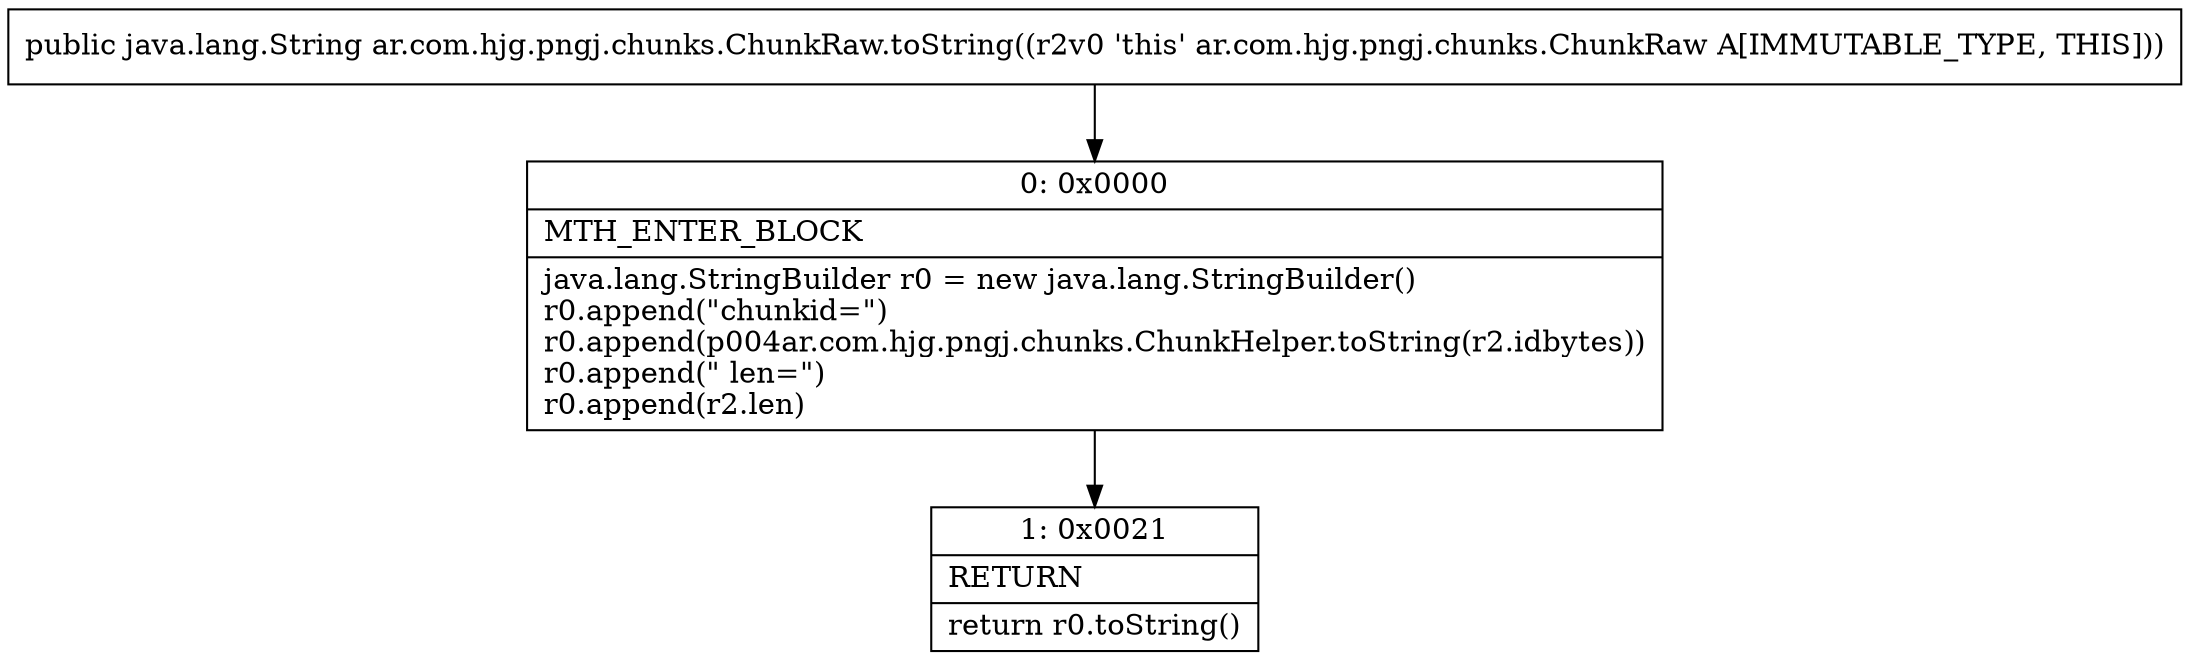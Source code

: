 digraph "CFG forar.com.hjg.pngj.chunks.ChunkRaw.toString()Ljava\/lang\/String;" {
Node_0 [shape=record,label="{0\:\ 0x0000|MTH_ENTER_BLOCK\l|java.lang.StringBuilder r0 = new java.lang.StringBuilder()\lr0.append(\"chunkid=\")\lr0.append(p004ar.com.hjg.pngj.chunks.ChunkHelper.toString(r2.idbytes))\lr0.append(\" len=\")\lr0.append(r2.len)\l}"];
Node_1 [shape=record,label="{1\:\ 0x0021|RETURN\l|return r0.toString()\l}"];
MethodNode[shape=record,label="{public java.lang.String ar.com.hjg.pngj.chunks.ChunkRaw.toString((r2v0 'this' ar.com.hjg.pngj.chunks.ChunkRaw A[IMMUTABLE_TYPE, THIS])) }"];
MethodNode -> Node_0;
Node_0 -> Node_1;
}

